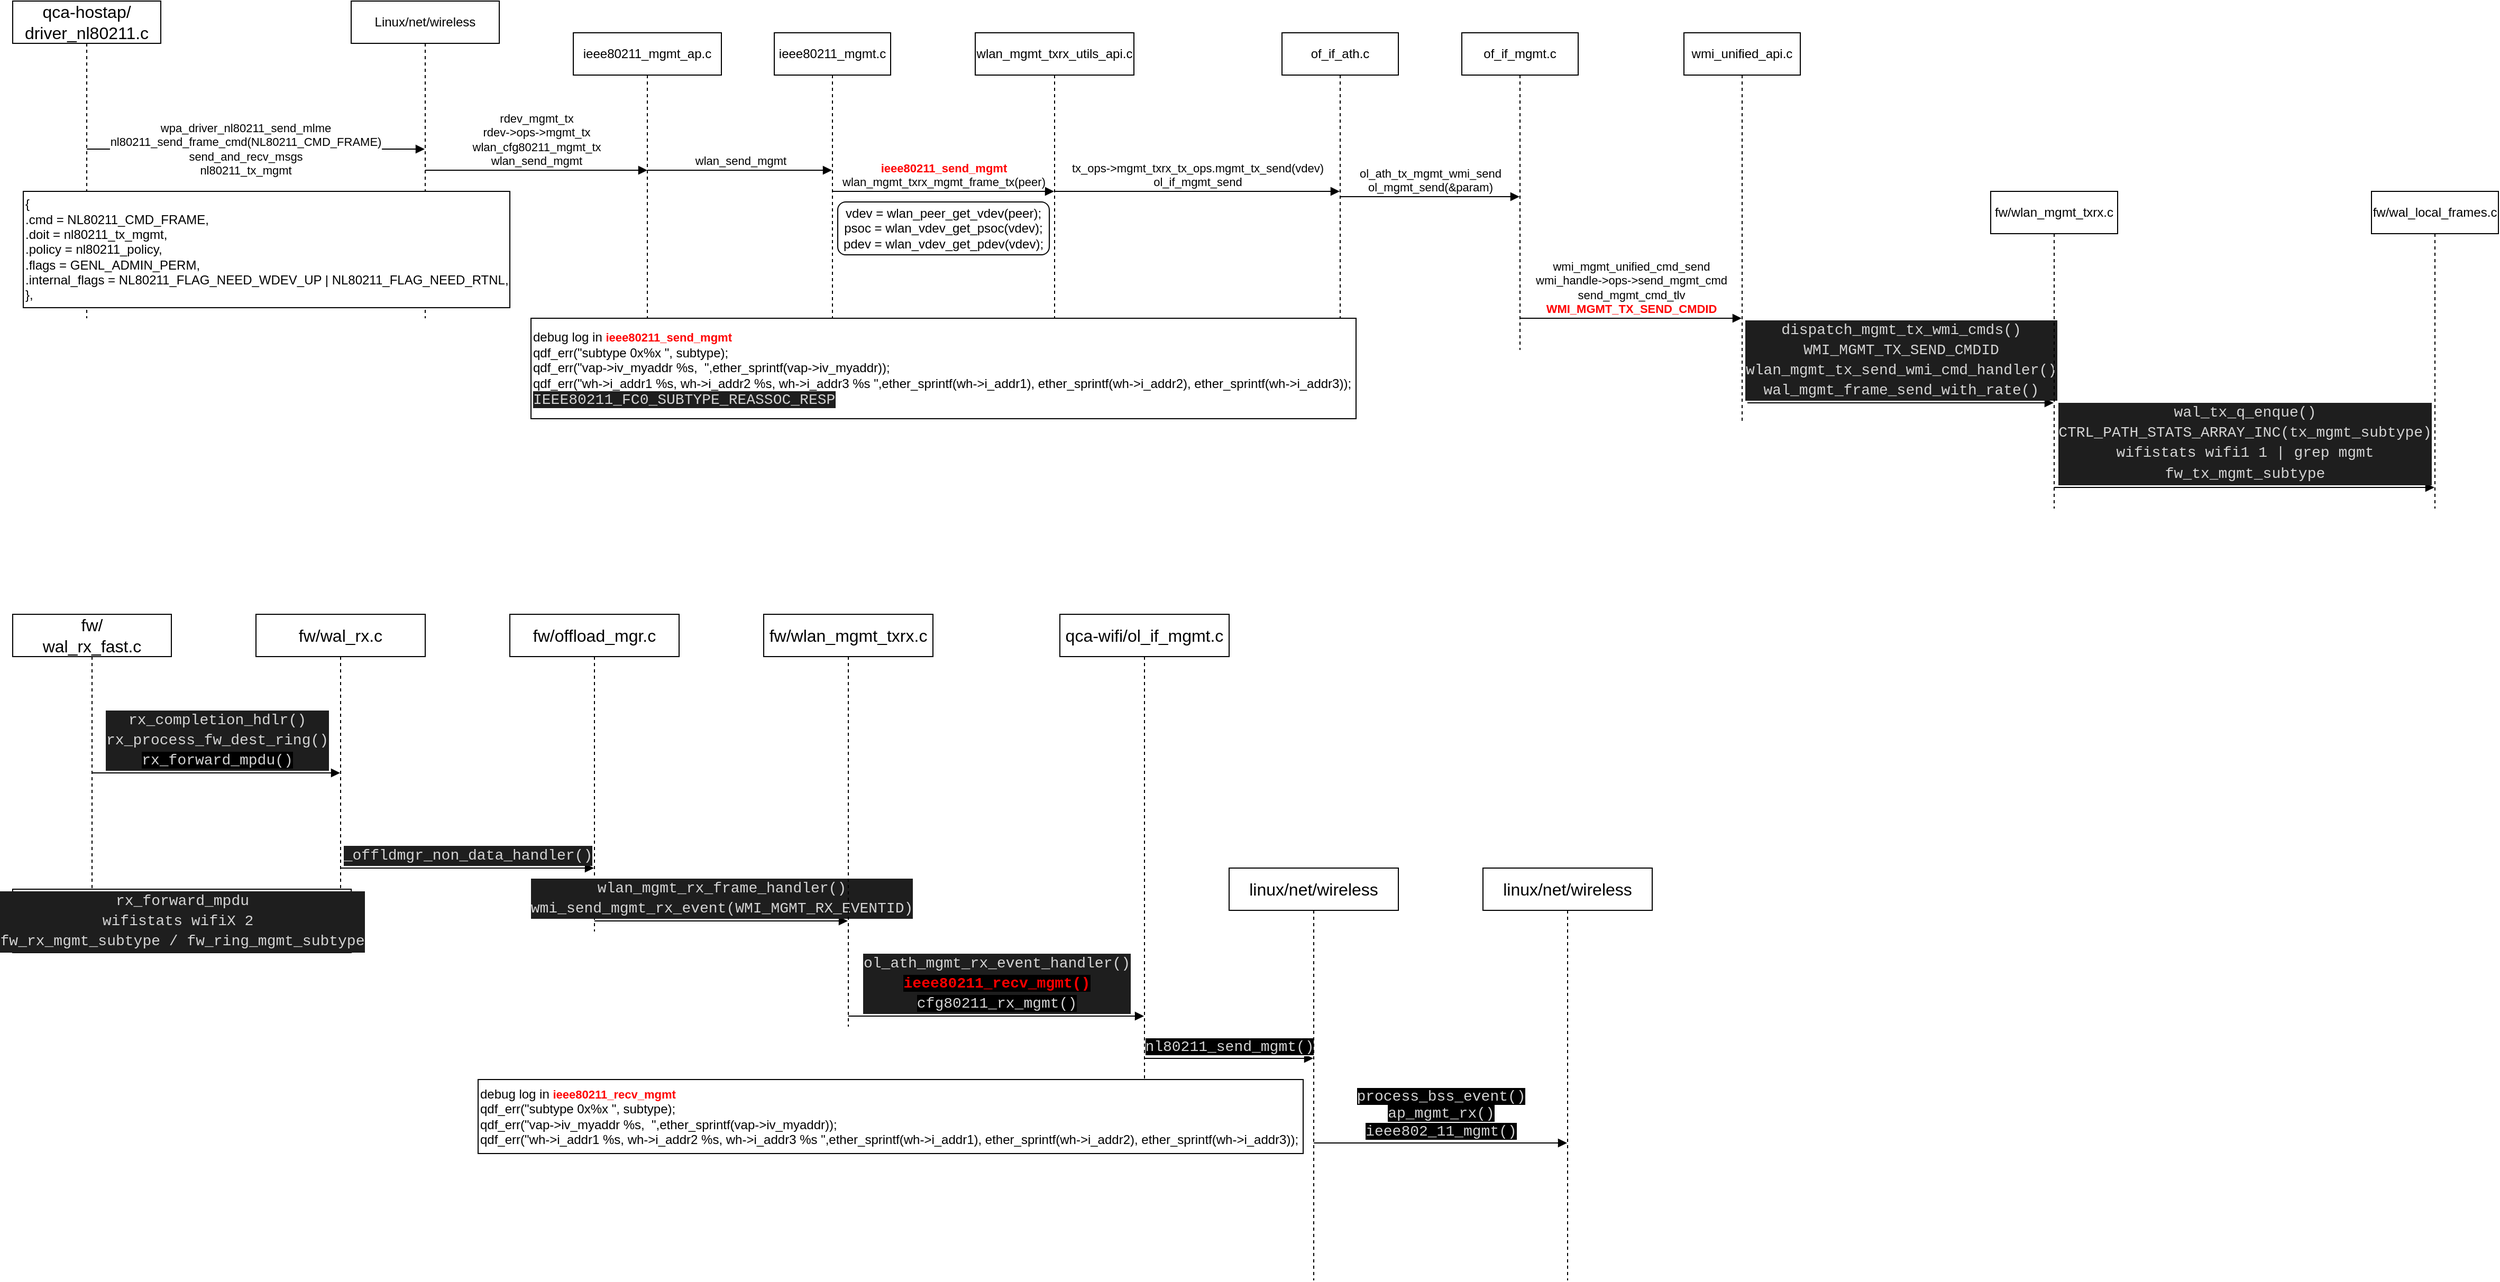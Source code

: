 <mxfile version="13.9.9" type="device"><diagram id="fvDDekEmbignOy4AMm00" name="Page-1"><mxGraphModel dx="4302" dy="2132" grid="1" gridSize="10" guides="1" tooltips="1" connect="1" arrows="1" fold="1" page="1" pageScale="1" pageWidth="850" pageHeight="1100" math="0" shadow="0"><root><mxCell id="0"/><mxCell id="1" parent="0"/><mxCell id="z63idPwG04g_SIN7Ef7k-36" value="ieee80211_mgmt.c" style="shape=umlLifeline;perimeter=lifelinePerimeter;whiteSpace=wrap;html=1;container=1;collapsible=0;recursiveResize=0;outlineConnect=0;" parent="1" vertex="1"><mxGeometry x="-1830" y="-1070" width="110" height="300" as="geometry"/></mxCell><mxCell id="z63idPwG04g_SIN7Ef7k-38" value="wlan_mgmt_txrx_utils_api.c" style="shape=umlLifeline;perimeter=lifelinePerimeter;whiteSpace=wrap;html=1;container=1;collapsible=0;recursiveResize=0;outlineConnect=0;" parent="1" vertex="1"><mxGeometry x="-1640" y="-1070" width="150" height="300" as="geometry"/></mxCell><mxCell id="z63idPwG04g_SIN7Ef7k-37" value="&lt;b&gt;&lt;font color=&quot;#ff0000&quot;&gt;ieee80211_send_mgmt&lt;/font&gt;&lt;/b&gt;&lt;br&gt;wlan_mgmt_txrx_mgmt_frame_tx(peer)" style="html=1;verticalAlign=bottom;endArrow=block;" parent="1" source="z63idPwG04g_SIN7Ef7k-36" target="z63idPwG04g_SIN7Ef7k-38" edge="1"><mxGeometry width="80" relative="1" as="geometry"><mxPoint x="-1770" y="-880" as="sourcePoint"/><mxPoint x="-1700" y="-880" as="targetPoint"/></mxGeometry></mxCell><mxCell id="z63idPwG04g_SIN7Ef7k-41" value="vdev = wlan_peer_get_vdev(peer);&lt;br&gt;psoc = wlan_vdev_get_psoc(vdev);&lt;br&gt;pdev = wlan_vdev_get_pdev(vdev);" style="rounded=1;whiteSpace=wrap;html=1;" parent="1" vertex="1"><mxGeometry x="-1770" y="-910" width="200" height="50" as="geometry"/></mxCell><mxCell id="z63idPwG04g_SIN7Ef7k-43" value="of_if_ath.c" style="shape=umlLifeline;perimeter=lifelinePerimeter;whiteSpace=wrap;html=1;container=1;collapsible=0;recursiveResize=0;outlineConnect=0;" parent="1" vertex="1"><mxGeometry x="-1350" y="-1070" width="110" height="310" as="geometry"/></mxCell><mxCell id="z63idPwG04g_SIN7Ef7k-45" value="of_if_mgmt.c" style="shape=umlLifeline;perimeter=lifelinePerimeter;whiteSpace=wrap;html=1;container=1;collapsible=0;recursiveResize=0;outlineConnect=0;" parent="1" vertex="1"><mxGeometry x="-1180" y="-1070" width="110" height="300" as="geometry"/></mxCell><mxCell id="z63idPwG04g_SIN7Ef7k-47" value="wmi_unified_api.c" style="shape=umlLifeline;perimeter=lifelinePerimeter;whiteSpace=wrap;html=1;container=1;collapsible=0;recursiveResize=0;outlineConnect=0;" parent="1" vertex="1"><mxGeometry x="-970" y="-1070" width="110" height="370" as="geometry"/></mxCell><mxCell id="zVfUf4MWPzpa-qCESQ7n-5" value="&lt;div style=&quot;color: rgb(212 , 212 , 212) ; background-color: rgb(30 , 30 , 30) ; font-family: &amp;#34;consolas&amp;#34; , &amp;#34;courier new&amp;#34; , monospace ; font-size: 14px ; line-height: 19px&quot;&gt;dispatch_mgmt_tx_wmi_cmds()&lt;/div&gt;&lt;div style=&quot;color: rgb(212 , 212 , 212) ; background-color: rgb(30 , 30 , 30) ; font-family: &amp;#34;consolas&amp;#34; , &amp;#34;courier new&amp;#34; , monospace ; font-size: 14px ; line-height: 19px&quot;&gt;&lt;div style=&quot;font-family: &amp;#34;consolas&amp;#34; , &amp;#34;courier new&amp;#34; , monospace ; line-height: 19px&quot;&gt;WMI_MGMT_TX_SEND_CMDID&lt;/div&gt;&lt;div style=&quot;font-family: &amp;#34;consolas&amp;#34; , &amp;#34;courier new&amp;#34; , monospace ; line-height: 19px&quot;&gt;&lt;div style=&quot;line-height: 19px&quot;&gt;wlan_mgmt_tx_send_wmi_cmd_handler()&lt;/div&gt;&lt;div style=&quot;line-height: 19px&quot;&gt;&lt;div style=&quot;font-family: &amp;#34;consolas&amp;#34; , &amp;#34;courier new&amp;#34; , monospace ; line-height: 19px&quot;&gt;wal_mgmt_frame_send_with_rate()&lt;/div&gt;&lt;/div&gt;&lt;/div&gt;&lt;/div&gt;" style="html=1;verticalAlign=bottom;endArrow=block;" edge="1" parent="z63idPwG04g_SIN7Ef7k-47" target="zVfUf4MWPzpa-qCESQ7n-1"><mxGeometry width="80" relative="1" as="geometry"><mxPoint x="60" y="350" as="sourcePoint"/><mxPoint x="140" y="350" as="targetPoint"/></mxGeometry></mxCell><mxCell id="z63idPwG04g_SIN7Ef7k-48" value="wmi_mgmt_unified_cmd_send&lt;br&gt;wmi_handle-&amp;gt;ops-&amp;gt;send_mgmt_cmd&lt;br&gt;send_mgmt_cmd_tlv&lt;br&gt;&lt;font color=&quot;#ff0000&quot;&gt;&lt;b&gt;WMI_MGMT_TX_SEND_CMDID&lt;/b&gt;&lt;/font&gt;" style="html=1;verticalAlign=bottom;endArrow=block;" parent="1" source="z63idPwG04g_SIN7Ef7k-45" target="z63idPwG04g_SIN7Ef7k-47" edge="1"><mxGeometry width="80" relative="1" as="geometry"><mxPoint x="-1150" y="-800" as="sourcePoint"/><mxPoint x="-1070" y="-800" as="targetPoint"/><Array as="points"><mxPoint x="-1080" y="-800"/></Array></mxGeometry></mxCell><mxCell id="z63idPwG04g_SIN7Ef7k-54" value="ieee80211_mgmt_ap.c" style="shape=umlLifeline;perimeter=lifelinePerimeter;whiteSpace=wrap;html=1;container=1;collapsible=0;recursiveResize=0;outlineConnect=0;" parent="1" vertex="1"><mxGeometry x="-2020" y="-1070" width="140" height="300" as="geometry"/></mxCell><mxCell id="z63idPwG04g_SIN7Ef7k-55" value="wlan_send_mgmt" style="html=1;verticalAlign=bottom;endArrow=block;" parent="1" source="z63idPwG04g_SIN7Ef7k-54" target="z63idPwG04g_SIN7Ef7k-36" edge="1"><mxGeometry width="80" relative="1" as="geometry"><mxPoint x="-1930" y="-950" as="sourcePoint"/><mxPoint x="-1850" y="-950" as="targetPoint"/><Array as="points"><mxPoint x="-1860" y="-940"/></Array></mxGeometry></mxCell><mxCell id="z63idPwG04g_SIN7Ef7k-56" value="&lt;font size=&quot;3&quot;&gt;qca-hostap/&lt;br&gt;driver_nl80211.c&lt;/font&gt;" style="shape=umlLifeline;perimeter=lifelinePerimeter;whiteSpace=wrap;html=1;container=1;collapsible=0;recursiveResize=0;outlineConnect=0;" parent="1" vertex="1"><mxGeometry x="-2550" y="-1100" width="140" height="300" as="geometry"/></mxCell><mxCell id="z63idPwG04g_SIN7Ef7k-58" value="&lt;pre style=&quot;border: 0px ; margin-top: 0px ; margin-bottom: 0px&quot;&gt;&lt;br&gt;&lt;/pre&gt;&lt;pre style=&quot;border: 0px ; margin-top: 0px ; margin-bottom: 0px&quot;&gt;&lt;pre style=&quot;border: 0px ; margin-top: 0px ; margin-bottom: 0px&quot;&gt;&lt;/pre&gt;&lt;/pre&gt;" style="html=1;verticalAlign=bottom;endArrow=block;" parent="z63idPwG04g_SIN7Ef7k-56" target="z63idPwG04g_SIN7Ef7k-57" edge="1"><mxGeometry width="80" relative="1" as="geometry"><mxPoint x="70" y="140" as="sourcePoint"/><mxPoint x="150" y="140" as="targetPoint"/></mxGeometry></mxCell><mxCell id="z63idPwG04g_SIN7Ef7k-61" value="&lt;div&gt;wpa_driver_nl80211_send_mlme&lt;/div&gt;&lt;div&gt;nl80211_send_frame_cmd(NL80211_CMD_FRAME)&lt;/div&gt;&lt;div&gt;send_and_recv_msgs&lt;/div&gt;&lt;div&gt;nl80211_tx_mgmt&lt;br&gt;&lt;/div&gt;" style="edgeLabel;html=1;align=center;verticalAlign=middle;resizable=0;points=[];" parent="z63idPwG04g_SIN7Ef7k-58" vertex="1" connectable="0"><mxGeometry x="0.198" y="-2" relative="1" as="geometry"><mxPoint x="-41.76" y="-2" as="offset"/></mxGeometry></mxCell><mxCell id="z63idPwG04g_SIN7Ef7k-57" value="&lt;span&gt;Linux/net/wireless&lt;/span&gt;" style="shape=umlLifeline;perimeter=lifelinePerimeter;whiteSpace=wrap;html=1;container=1;collapsible=0;recursiveResize=0;outlineConnect=0;" parent="1" vertex="1"><mxGeometry x="-2230" y="-1100" width="140" height="300" as="geometry"/></mxCell><mxCell id="z63idPwG04g_SIN7Ef7k-65" value="rdev_mgmt_tx&lt;br&gt;rdev-&amp;gt;ops-&amp;gt;mgmt_tx&lt;br&gt;wlan_cfg80211_mgmt_tx&lt;br&gt;wlan_send_mgmt&lt;span style=&quot;color: #008000&quot;&gt;&lt;br&gt;&lt;/span&gt;" style="html=1;verticalAlign=bottom;endArrow=block;" parent="z63idPwG04g_SIN7Ef7k-57" edge="1"><mxGeometry width="80" relative="1" as="geometry"><mxPoint x="70" y="160" as="sourcePoint"/><mxPoint x="280" y="160" as="targetPoint"/></mxGeometry></mxCell><mxCell id="z63idPwG04g_SIN7Ef7k-64" value="&lt;div&gt;{&lt;/div&gt;&lt;div&gt;&lt;span&gt;&#9;&lt;/span&gt;.cmd = NL80211_CMD_FRAME,&lt;/div&gt;&lt;div&gt;&lt;span&gt;&#9;&lt;/span&gt;.doit = nl80211_tx_mgmt,&lt;/div&gt;&lt;div&gt;&lt;span&gt;&#9;&lt;/span&gt;.policy = nl80211_policy,&lt;/div&gt;&lt;div&gt;&lt;span&gt;&#9;&lt;/span&gt;.flags = GENL_ADMIN_PERM,&lt;/div&gt;&lt;div&gt;&lt;span&gt;&#9;&lt;/span&gt;.internal_flags = NL80211_FLAG_NEED_WDEV_UP | NL80211_FLAG_NEED_RTNL,&lt;/div&gt;&lt;div&gt;},&lt;/div&gt;" style="rounded=0;whiteSpace=wrap;html=1;align=left;" parent="1" vertex="1"><mxGeometry x="-2540" y="-920" width="460" height="110" as="geometry"/></mxCell><mxCell id="KmdVyfzmMnkrUSJZ44xE-2" value="debug log in&amp;nbsp;&lt;b style=&quot;font-size: 11px ; text-align: center&quot;&gt;&lt;font color=&quot;#ff0000&quot;&gt;ieee80211_send_mgmt&lt;/font&gt;&lt;/b&gt;&lt;br&gt;&lt;div&gt;qdf_err(&quot;subtype 0x%x &quot;, subtype);&lt;/div&gt;&lt;div&gt;qdf_err(&quot;vap-&amp;gt;iv_myaddr %s,&amp;nbsp; &quot;,ether_sprintf(vap-&amp;gt;iv_myaddr));&lt;/div&gt;&lt;div&gt;qdf_err(&quot;wh-&amp;gt;i_addr1 %s, wh-&amp;gt;i_addr2 %s, wh-&amp;gt;i_addr3 %s &quot;,ether_sprintf(wh-&amp;gt;i_addr1), ether_sprintf(wh-&amp;gt;i_addr2), ether_sprintf(wh-&amp;gt;i_addr3));&lt;/div&gt;&lt;div&gt;&lt;span style=&quot;color: rgb(212 , 212 , 212) ; font-family: &amp;#34;consolas&amp;#34; , &amp;#34;courier new&amp;#34; , monospace ; font-size: 14px ; text-align: center ; background-color: rgb(30 , 30 , 30)&quot;&gt;IEEE80211_FC0_SUBTYPE_REASSOC_RESP&lt;/span&gt;&lt;br&gt;&lt;/div&gt;" style="rounded=0;whiteSpace=wrap;html=1;align=left;" parent="1" vertex="1"><mxGeometry x="-2060" y="-800" width="780" height="95" as="geometry"/></mxCell><mxCell id="z63idPwG04g_SIN7Ef7k-42" value="tx_ops-&amp;gt;mgmt_txrx_tx_ops.mgmt_tx_send(vdev)&lt;br&gt;ol_if_mgmt_send" style="html=1;verticalAlign=bottom;endArrow=block;" parent="1" target="z63idPwG04g_SIN7Ef7k-43" edge="1" source="z63idPwG04g_SIN7Ef7k-38"><mxGeometry width="80" relative="1" as="geometry"><mxPoint x="-1560" y="-850" as="sourcePoint"/><mxPoint x="-1300" y="-850" as="targetPoint"/></mxGeometry></mxCell><mxCell id="zVfUf4MWPzpa-qCESQ7n-1" value="fw/wlan_mgmt_txrx.c" style="shape=umlLifeline;perimeter=lifelinePerimeter;whiteSpace=wrap;html=1;container=1;collapsible=0;recursiveResize=0;outlineConnect=0;" vertex="1" parent="1"><mxGeometry x="-680" y="-920" width="120" height="300" as="geometry"/></mxCell><mxCell id="zVfUf4MWPzpa-qCESQ7n-7" value="&lt;div style=&quot;color: rgb(212 , 212 , 212) ; background-color: rgb(30 , 30 , 30) ; font-family: &amp;#34;consolas&amp;#34; , &amp;#34;courier new&amp;#34; , monospace ; font-size: 14px ; line-height: 19px&quot;&gt;&lt;div style=&quot;font-family: &amp;#34;consolas&amp;#34; , &amp;#34;courier new&amp;#34; , monospace ; line-height: 19px&quot;&gt;wal_tx_q_enque()&lt;/div&gt;&lt;/div&gt;&lt;div style=&quot;color: rgb(212 , 212 , 212) ; background-color: rgb(30 , 30 , 30) ; font-family: &amp;#34;consolas&amp;#34; , &amp;#34;courier new&amp;#34; , monospace ; font-size: 14px ; line-height: 19px&quot;&gt;CTRL_PATH_STATS_ARRAY_INC(tx_mgmt_subtype)&lt;/div&gt;&lt;div style=&quot;background-color: rgb(30 , 30 , 30) ; line-height: 19px&quot;&gt;&lt;font color=&quot;#d4d4d4&quot; face=&quot;consolas, courier new, monospace&quot;&gt;&lt;span style=&quot;font-size: 14px&quot;&gt;wifistats wifi1 1 | grep mgmt&lt;/span&gt;&lt;/font&gt;&lt;br&gt;&lt;/div&gt;&lt;div style=&quot;background-color: rgb(30 , 30 , 30) ; line-height: 19px&quot;&gt;&lt;font color=&quot;#d4d4d4&quot; face=&quot;consolas, courier new, monospace&quot;&gt;&lt;span style=&quot;font-size: 14px&quot;&gt;fw_tx_mgmt_subtype&lt;/span&gt;&lt;br&gt;&lt;/font&gt;&lt;/div&gt;" style="html=1;verticalAlign=bottom;endArrow=block;" edge="1" parent="zVfUf4MWPzpa-qCESQ7n-1" target="zVfUf4MWPzpa-qCESQ7n-6"><mxGeometry width="80" relative="1" as="geometry"><mxPoint x="60" y="280" as="sourcePoint"/><mxPoint x="140" y="280" as="targetPoint"/></mxGeometry></mxCell><mxCell id="zVfUf4MWPzpa-qCESQ7n-4" value="ol_ath_tx_mgmt_wmi_send&lt;br&gt;ol_mgmt_send(&amp;amp;param)" style="html=1;verticalAlign=bottom;endArrow=block;" edge="1" parent="1" source="z63idPwG04g_SIN7Ef7k-43" target="z63idPwG04g_SIN7Ef7k-45"><mxGeometry width="80" relative="1" as="geometry"><mxPoint x="-1290" y="-860" as="sourcePoint"/><mxPoint x="-1210" y="-860" as="targetPoint"/></mxGeometry></mxCell><mxCell id="zVfUf4MWPzpa-qCESQ7n-6" value="fw/wal_local_frames.c" style="shape=umlLifeline;perimeter=lifelinePerimeter;whiteSpace=wrap;html=1;container=1;collapsible=0;recursiveResize=0;outlineConnect=0;" vertex="1" parent="1"><mxGeometry x="-320" y="-920" width="120" height="300" as="geometry"/></mxCell><mxCell id="zVfUf4MWPzpa-qCESQ7n-8" value="&lt;font size=&quot;3&quot;&gt;fw/&lt;br&gt;wal_rx_fast.c&lt;/font&gt;" style="shape=umlLifeline;perimeter=lifelinePerimeter;whiteSpace=wrap;html=1;container=1;collapsible=0;recursiveResize=0;outlineConnect=0;" vertex="1" parent="1"><mxGeometry x="-2550" y="-520" width="150" height="300" as="geometry"/></mxCell><mxCell id="zVfUf4MWPzpa-qCESQ7n-11" value="&lt;span style=&quot;font-size: medium&quot;&gt;fw/&lt;/span&gt;&lt;span style=&quot;font-size: medium&quot;&gt;wal_rx.c&lt;/span&gt;" style="shape=umlLifeline;perimeter=lifelinePerimeter;whiteSpace=wrap;html=1;container=1;collapsible=0;recursiveResize=0;outlineConnect=0;" vertex="1" parent="1"><mxGeometry x="-2320" y="-520" width="160" height="300" as="geometry"/></mxCell><mxCell id="zVfUf4MWPzpa-qCESQ7n-14" value="&lt;div style=&quot;color: rgb(212 , 212 , 212) ; background-color: rgb(30 , 30 , 30) ; font-family: &amp;#34;consolas&amp;#34; , &amp;#34;courier new&amp;#34; , monospace ; font-size: 14px ; line-height: 19px&quot;&gt;_offldmgr_non_data_handler()&lt;/div&gt;" style="html=1;verticalAlign=bottom;endArrow=block;" edge="1" parent="zVfUf4MWPzpa-qCESQ7n-11" target="zVfUf4MWPzpa-qCESQ7n-13"><mxGeometry width="80" relative="1" as="geometry"><mxPoint x="80" y="240" as="sourcePoint"/><mxPoint x="160" y="240" as="targetPoint"/></mxGeometry></mxCell><mxCell id="zVfUf4MWPzpa-qCESQ7n-12" value="&lt;div style=&quot;color: rgb(212 , 212 , 212) ; background-color: rgb(30 , 30 , 30) ; font-family: &amp;#34;consolas&amp;#34; , &amp;#34;courier new&amp;#34; , monospace ; font-size: 14px ; line-height: 19px&quot;&gt;rx_completion_hdlr()&lt;/div&gt;&lt;div style=&quot;color: rgb(212 , 212 , 212) ; background-color: rgb(30 , 30 , 30) ; font-family: &amp;#34;consolas&amp;#34; , &amp;#34;courier new&amp;#34; , monospace ; font-size: 14px ; line-height: 19px&quot;&gt;&lt;div style=&quot;font-family: &amp;#34;consolas&amp;#34; , &amp;#34;courier new&amp;#34; , monospace ; line-height: 19px&quot;&gt;rx_process_fw_dest_ring()&lt;/div&gt;&lt;div style=&quot;font-family: &amp;#34;consolas&amp;#34; , &amp;#34;courier new&amp;#34; , monospace ; line-height: 19px&quot;&gt;&lt;span style=&quot;color: rgb(211 , 211 , 211) ; font-family: &amp;#34;consolas&amp;#34; , &amp;#34;bitstream vera sans mono&amp;#34; , &amp;#34;courier new&amp;#34; , &amp;#34;courier&amp;#34; , monospace ; text-align: left ; background-color: rgb(0 , 0 , 0)&quot;&gt;rx_forward_mpdu()&lt;/span&gt;&lt;br&gt;&lt;/div&gt;&lt;/div&gt;" style="html=1;verticalAlign=bottom;endArrow=block;" edge="1" parent="1" source="zVfUf4MWPzpa-qCESQ7n-8" target="zVfUf4MWPzpa-qCESQ7n-11"><mxGeometry width="80" relative="1" as="geometry"><mxPoint x="-2470" y="-360" as="sourcePoint"/><mxPoint x="-2390" y="-360" as="targetPoint"/></mxGeometry></mxCell><mxCell id="zVfUf4MWPzpa-qCESQ7n-13" value="&lt;span style=&quot;font-size: medium&quot;&gt;fw/&lt;/span&gt;&lt;span style=&quot;font-size: medium&quot;&gt;offload_mgr.c&lt;/span&gt;" style="shape=umlLifeline;perimeter=lifelinePerimeter;whiteSpace=wrap;html=1;container=1;collapsible=0;recursiveResize=0;outlineConnect=0;" vertex="1" parent="1"><mxGeometry x="-2080" y="-520" width="160" height="300" as="geometry"/></mxCell><mxCell id="zVfUf4MWPzpa-qCESQ7n-18" value="&lt;div style=&quot;color: rgb(212 , 212 , 212) ; background-color: rgb(30 , 30 , 30) ; font-family: &amp;#34;consolas&amp;#34; , &amp;#34;courier new&amp;#34; , monospace ; font-size: 14px ; line-height: 19px&quot;&gt;wlan_mgmt_rx_frame_handler()&lt;/div&gt;&lt;div style=&quot;color: rgb(212 , 212 , 212) ; background-color: rgb(30 , 30 , 30) ; font-family: &amp;#34;consolas&amp;#34; , &amp;#34;courier new&amp;#34; , monospace ; font-size: 14px ; line-height: 19px&quot;&gt;&lt;div style=&quot;line-height: 19px&quot;&gt;wmi_send_mgmt_rx_event(WMI_MGMT_RX_EVENTID)&lt;/div&gt;&lt;/div&gt;" style="html=1;verticalAlign=bottom;endArrow=block;" edge="1" parent="zVfUf4MWPzpa-qCESQ7n-13" target="zVfUf4MWPzpa-qCESQ7n-15"><mxGeometry width="80" relative="1" as="geometry"><mxPoint x="80" y="290" as="sourcePoint"/><mxPoint x="160" y="290" as="targetPoint"/></mxGeometry></mxCell><mxCell id="zVfUf4MWPzpa-qCESQ7n-15" value="&lt;span style=&quot;font-size: medium&quot;&gt;fw/&lt;/span&gt;&lt;span style=&quot;font-size: medium&quot;&gt;wlan_mgmt_txrx.c&lt;/span&gt;" style="shape=umlLifeline;perimeter=lifelinePerimeter;whiteSpace=wrap;html=1;container=1;collapsible=0;recursiveResize=0;outlineConnect=0;" vertex="1" parent="1"><mxGeometry x="-1840" y="-520" width="160" height="390" as="geometry"/></mxCell><mxCell id="zVfUf4MWPzpa-qCESQ7n-20" value="&lt;div style=&quot;color: rgb(212 , 212 , 212) ; background-color: rgb(30 , 30 , 30) ; font-family: &amp;#34;consolas&amp;#34; , &amp;#34;courier new&amp;#34; , monospace ; font-size: 14px ; line-height: 19px&quot;&gt;ol_ath_mgmt_rx_event_handler()&lt;/div&gt;&lt;div style=&quot;background-color: rgb(30 , 30 , 30) ; font-family: &amp;#34;consolas&amp;#34; , &amp;#34;courier new&amp;#34; , monospace ; font-size: 14px ; line-height: 19px&quot;&gt;&lt;span style=&quot;font-family: &amp;#34;consolas&amp;#34; , &amp;#34;bitstream vera sans mono&amp;#34; , &amp;#34;courier new&amp;#34; , &amp;#34;courier&amp;#34; , monospace ; text-align: left ; background-color: rgb(0 , 0 , 0)&quot;&gt;&lt;b&gt;&lt;font color=&quot;#ff0000&quot;&gt;ieee80211_recv_mgmt()&lt;/font&gt;&lt;/b&gt;&lt;/span&gt;&lt;br&gt;&lt;/div&gt;&lt;div style=&quot;color: rgb(212 , 212 , 212) ; background-color: rgb(30 , 30 , 30) ; font-family: &amp;#34;consolas&amp;#34; , &amp;#34;courier new&amp;#34; , monospace ; font-size: 14px ; line-height: 19px&quot;&gt;&lt;span style=&quot;color: rgb(211 , 211 , 211) ; font-family: &amp;#34;consolas&amp;#34; , &amp;#34;bitstream vera sans mono&amp;#34; , &amp;#34;courier new&amp;#34; , &amp;#34;courier&amp;#34; , monospace ; text-align: left ; background-color: rgb(0 , 0 , 0)&quot;&gt;cfg80211_rx_mgmt()&lt;/span&gt;&lt;span style=&quot;color: rgb(211 , 211 , 211) ; font-family: &amp;#34;consolas&amp;#34; , &amp;#34;bitstream vera sans mono&amp;#34; , &amp;#34;courier new&amp;#34; , &amp;#34;courier&amp;#34; , monospace ; text-align: left ; background-color: rgb(0 , 0 , 0)&quot;&gt;&lt;br&gt;&lt;/span&gt;&lt;/div&gt;" style="html=1;verticalAlign=bottom;endArrow=block;" edge="1" parent="zVfUf4MWPzpa-qCESQ7n-15" target="zVfUf4MWPzpa-qCESQ7n-19"><mxGeometry width="80" relative="1" as="geometry"><mxPoint x="80" y="380" as="sourcePoint"/><mxPoint x="160" y="380" as="targetPoint"/></mxGeometry></mxCell><mxCell id="zVfUf4MWPzpa-qCESQ7n-17" value="&lt;div style=&quot;color: rgb(212 , 212 , 212) ; background-color: rgb(30 , 30 , 30) ; font-family: &amp;#34;consolas&amp;#34; , &amp;#34;courier new&amp;#34; , monospace ; font-size: 14px ; line-height: 19px&quot;&gt;rx_forward_mpdu&lt;/div&gt;&lt;div style=&quot;color: rgb(212 , 212 , 212) ; background-color: rgb(30 , 30 , 30) ; font-family: &amp;#34;consolas&amp;#34; , &amp;#34;courier new&amp;#34; , monospace ; font-size: 14px ; line-height: 19px&quot;&gt;wifistats wifiX 2&amp;nbsp;&lt;/div&gt;&lt;div style=&quot;background-color: rgb(30 , 30 , 30) ; line-height: 19px&quot;&gt;&lt;font color=&quot;#d4d4d4&quot; face=&quot;Consolas, Courier New, monospace&quot;&gt;&lt;span style=&quot;font-size: 14px&quot;&gt;fw_rx_mgmt_subtype /&amp;nbsp;&lt;/span&gt;&lt;/font&gt;&lt;span style=&quot;color: rgb(212 , 212 , 212) ; font-family: &amp;#34;consolas&amp;#34; , &amp;#34;courier new&amp;#34; , monospace ; font-size: 14px&quot;&gt;fw_ring_mgmt_subtype&lt;/span&gt;&lt;/div&gt;" style="html=1;" vertex="1" parent="1"><mxGeometry x="-2550" y="-260" width="320" height="60" as="geometry"/></mxCell><mxCell id="zVfUf4MWPzpa-qCESQ7n-19" value="&lt;span style=&quot;font-size: medium&quot;&gt;qca-wifi/&lt;/span&gt;&lt;span style=&quot;font-size: medium&quot;&gt;ol_if_mgmt.c&lt;/span&gt;" style="shape=umlLifeline;perimeter=lifelinePerimeter;whiteSpace=wrap;html=1;container=1;collapsible=0;recursiveResize=0;outlineConnect=0;" vertex="1" parent="1"><mxGeometry x="-1560" y="-520" width="160" height="440" as="geometry"/></mxCell><mxCell id="zVfUf4MWPzpa-qCESQ7n-21" value="&lt;font size=&quot;3&quot;&gt;linux/net/wireless&lt;/font&gt;" style="shape=umlLifeline;perimeter=lifelinePerimeter;whiteSpace=wrap;html=1;container=1;collapsible=0;recursiveResize=0;outlineConnect=0;" vertex="1" parent="1"><mxGeometry x="-1400" y="-280" width="160" height="390" as="geometry"/></mxCell><mxCell id="zVfUf4MWPzpa-qCESQ7n-24" value="&lt;span style=&quot;color: rgb(211 , 211 , 211) ; font-family: &amp;#34;consolas&amp;#34; , &amp;#34;bitstream vera sans mono&amp;#34; , &amp;#34;courier new&amp;#34; , &amp;#34;courier&amp;#34; , monospace ; font-size: 14px ; text-align: left ; background-color: rgb(0 , 0 , 0)&quot;&gt;process_bss_event()&lt;br&gt;&lt;/span&gt;&lt;span style=&quot;color: rgb(211 , 211 , 211) ; font-family: &amp;#34;consolas&amp;#34; , &amp;#34;bitstream vera sans mono&amp;#34; , &amp;#34;courier new&amp;#34; , &amp;#34;courier&amp;#34; , monospace ; font-size: 14px ; text-align: left ; background-color: rgb(0 , 0 , 0)&quot;&gt;ap_mgmt_rx()&lt;br&gt;&lt;/span&gt;&lt;span style=&quot;color: rgb(211 , 211 , 211) ; font-family: &amp;#34;consolas&amp;#34; , &amp;#34;bitstream vera sans mono&amp;#34; , &amp;#34;courier new&amp;#34; , &amp;#34;courier&amp;#34; , monospace ; font-size: 14px ; text-align: left ; background-color: rgb(0 , 0 , 0)&quot;&gt;ieee802_11_mgmt()&lt;/span&gt;&lt;span style=&quot;color: rgb(211 , 211 , 211) ; font-family: &amp;#34;consolas&amp;#34; , &amp;#34;bitstream vera sans mono&amp;#34; , &amp;#34;courier new&amp;#34; , &amp;#34;courier&amp;#34; , monospace ; font-size: 14px ; text-align: left ; background-color: rgb(0 , 0 , 0)&quot;&gt;&lt;br&gt;&lt;/span&gt;" style="html=1;verticalAlign=bottom;endArrow=block;" edge="1" parent="zVfUf4MWPzpa-qCESQ7n-21" target="zVfUf4MWPzpa-qCESQ7n-23"><mxGeometry width="80" relative="1" as="geometry"><mxPoint x="80" y="260" as="sourcePoint"/><mxPoint x="160" y="260" as="targetPoint"/></mxGeometry></mxCell><mxCell id="zVfUf4MWPzpa-qCESQ7n-22" value="&lt;span style=&quot;color: rgb(211 , 211 , 211) ; font-family: &amp;#34;consolas&amp;#34; , &amp;#34;bitstream vera sans mono&amp;#34; , &amp;#34;courier new&amp;#34; , &amp;#34;courier&amp;#34; , monospace ; font-size: 14px ; text-align: left ; background-color: rgb(0 , 0 , 0)&quot;&gt;nl80211_send_mgmt()&lt;/span&gt;" style="html=1;verticalAlign=bottom;endArrow=block;" edge="1" parent="1" target="zVfUf4MWPzpa-qCESQ7n-21"><mxGeometry width="80" relative="1" as="geometry"><mxPoint x="-1480" y="-100" as="sourcePoint"/><mxPoint x="-1400" y="-100" as="targetPoint"/></mxGeometry></mxCell><mxCell id="zVfUf4MWPzpa-qCESQ7n-23" value="&lt;font size=&quot;3&quot;&gt;linux/net/wireless&lt;/font&gt;" style="shape=umlLifeline;perimeter=lifelinePerimeter;whiteSpace=wrap;html=1;container=1;collapsible=0;recursiveResize=0;outlineConnect=0;" vertex="1" parent="1"><mxGeometry x="-1160" y="-280" width="160" height="390" as="geometry"/></mxCell><mxCell id="zVfUf4MWPzpa-qCESQ7n-25" value="debug log in&amp;nbsp;&lt;b style=&quot;font-size: 11px ; text-align: center&quot;&gt;&lt;font color=&quot;#ff0000&quot;&gt;ieee80211_recv_mgmt&lt;/font&gt;&lt;/b&gt;&lt;br&gt;&lt;div&gt;qdf_err(&quot;subtype 0x%x &quot;, subtype);&lt;/div&gt;&lt;div&gt;qdf_err(&quot;vap-&amp;gt;iv_myaddr %s,&amp;nbsp; &quot;,ether_sprintf(vap-&amp;gt;iv_myaddr));&lt;/div&gt;&lt;div&gt;qdf_err(&quot;wh-&amp;gt;i_addr1 %s, wh-&amp;gt;i_addr2 %s, wh-&amp;gt;i_addr3 %s &quot;,ether_sprintf(wh-&amp;gt;i_addr1), ether_sprintf(wh-&amp;gt;i_addr2), ether_sprintf(wh-&amp;gt;i_addr3));&lt;/div&gt;" style="rounded=0;whiteSpace=wrap;html=1;align=left;" vertex="1" parent="1"><mxGeometry x="-2110" y="-80" width="780" height="70" as="geometry"/></mxCell></root></mxGraphModel></diagram></mxfile>